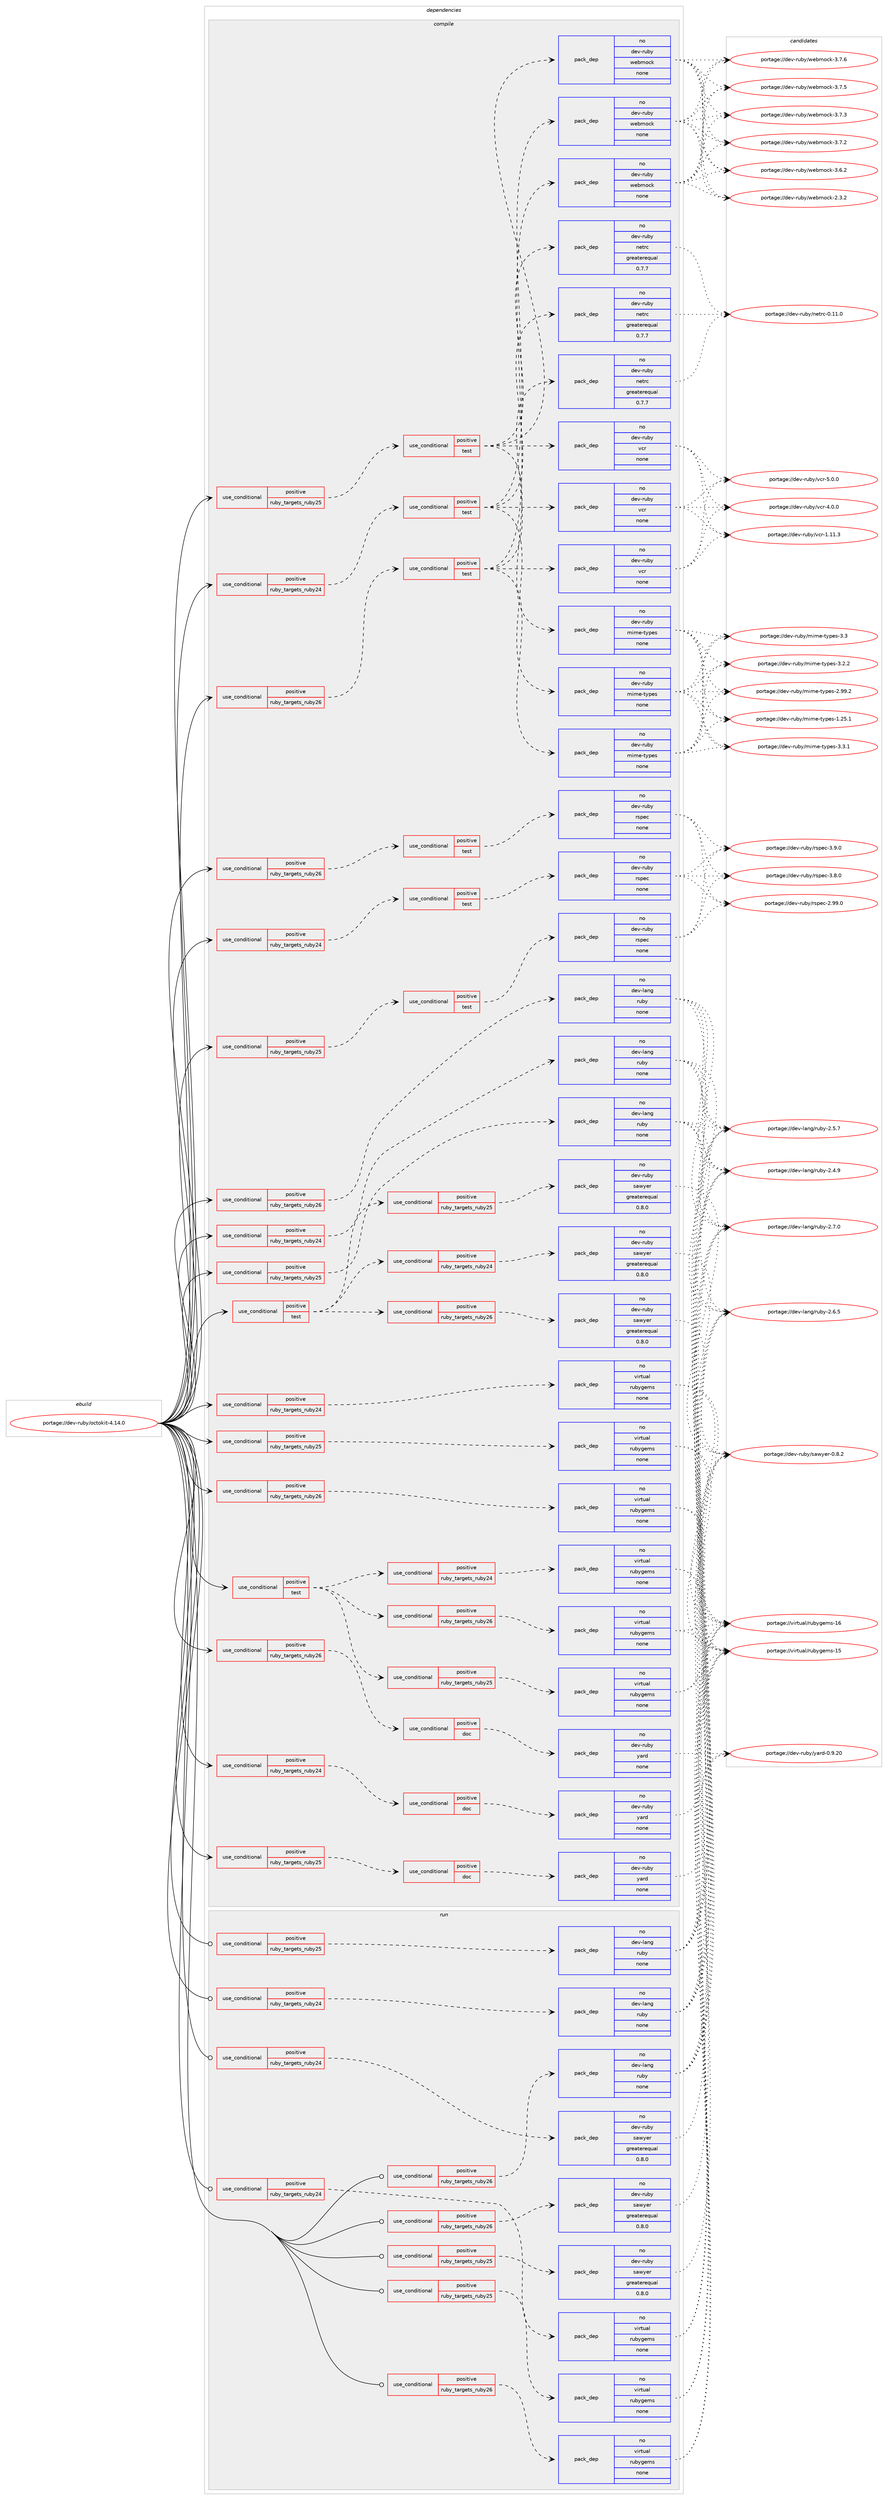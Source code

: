 digraph prolog {

# *************
# Graph options
# *************

newrank=true;
concentrate=true;
compound=true;
graph [rankdir=LR,fontname=Helvetica,fontsize=10,ranksep=1.5];#, ranksep=2.5, nodesep=0.2];
edge  [arrowhead=vee];
node  [fontname=Helvetica,fontsize=10];

# **********
# The ebuild
# **********

subgraph cluster_leftcol {
color=gray;
label=<<i>ebuild</i>>;
id [label="portage://dev-ruby/octokit-4.14.0", color=red, width=4, href="../dev-ruby/octokit-4.14.0.svg"];
}

# ****************
# The dependencies
# ****************

subgraph cluster_midcol {
color=gray;
label=<<i>dependencies</i>>;
subgraph cluster_compile {
fillcolor="#eeeeee";
style=filled;
label=<<i>compile</i>>;
subgraph cond79763 {
dependency341463 [label=<<TABLE BORDER="0" CELLBORDER="1" CELLSPACING="0" CELLPADDING="4"><TR><TD ROWSPAN="3" CELLPADDING="10">use_conditional</TD></TR><TR><TD>positive</TD></TR><TR><TD>ruby_targets_ruby24</TD></TR></TABLE>>, shape=none, color=red];
subgraph cond79764 {
dependency341464 [label=<<TABLE BORDER="0" CELLBORDER="1" CELLSPACING="0" CELLPADDING="4"><TR><TD ROWSPAN="3" CELLPADDING="10">use_conditional</TD></TR><TR><TD>positive</TD></TR><TR><TD>doc</TD></TR></TABLE>>, shape=none, color=red];
subgraph pack256950 {
dependency341465 [label=<<TABLE BORDER="0" CELLBORDER="1" CELLSPACING="0" CELLPADDING="4" WIDTH="220"><TR><TD ROWSPAN="6" CELLPADDING="30">pack_dep</TD></TR><TR><TD WIDTH="110">no</TD></TR><TR><TD>dev-ruby</TD></TR><TR><TD>yard</TD></TR><TR><TD>none</TD></TR><TR><TD></TD></TR></TABLE>>, shape=none, color=blue];
}
dependency341464:e -> dependency341465:w [weight=20,style="dashed",arrowhead="vee"];
}
dependency341463:e -> dependency341464:w [weight=20,style="dashed",arrowhead="vee"];
}
id:e -> dependency341463:w [weight=20,style="solid",arrowhead="vee"];
subgraph cond79765 {
dependency341466 [label=<<TABLE BORDER="0" CELLBORDER="1" CELLSPACING="0" CELLPADDING="4"><TR><TD ROWSPAN="3" CELLPADDING="10">use_conditional</TD></TR><TR><TD>positive</TD></TR><TR><TD>ruby_targets_ruby24</TD></TR></TABLE>>, shape=none, color=red];
subgraph cond79766 {
dependency341467 [label=<<TABLE BORDER="0" CELLBORDER="1" CELLSPACING="0" CELLPADDING="4"><TR><TD ROWSPAN="3" CELLPADDING="10">use_conditional</TD></TR><TR><TD>positive</TD></TR><TR><TD>test</TD></TR></TABLE>>, shape=none, color=red];
subgraph pack256951 {
dependency341468 [label=<<TABLE BORDER="0" CELLBORDER="1" CELLSPACING="0" CELLPADDING="4" WIDTH="220"><TR><TD ROWSPAN="6" CELLPADDING="30">pack_dep</TD></TR><TR><TD WIDTH="110">no</TD></TR><TR><TD>dev-ruby</TD></TR><TR><TD>mime-types</TD></TR><TR><TD>none</TD></TR><TR><TD></TD></TR></TABLE>>, shape=none, color=blue];
}
dependency341467:e -> dependency341468:w [weight=20,style="dashed",arrowhead="vee"];
subgraph pack256952 {
dependency341469 [label=<<TABLE BORDER="0" CELLBORDER="1" CELLSPACING="0" CELLPADDING="4" WIDTH="220"><TR><TD ROWSPAN="6" CELLPADDING="30">pack_dep</TD></TR><TR><TD WIDTH="110">no</TD></TR><TR><TD>dev-ruby</TD></TR><TR><TD>netrc</TD></TR><TR><TD>greaterequal</TD></TR><TR><TD>0.7.7</TD></TR></TABLE>>, shape=none, color=blue];
}
dependency341467:e -> dependency341469:w [weight=20,style="dashed",arrowhead="vee"];
subgraph pack256953 {
dependency341470 [label=<<TABLE BORDER="0" CELLBORDER="1" CELLSPACING="0" CELLPADDING="4" WIDTH="220"><TR><TD ROWSPAN="6" CELLPADDING="30">pack_dep</TD></TR><TR><TD WIDTH="110">no</TD></TR><TR><TD>dev-ruby</TD></TR><TR><TD>vcr</TD></TR><TR><TD>none</TD></TR><TR><TD></TD></TR></TABLE>>, shape=none, color=blue];
}
dependency341467:e -> dependency341470:w [weight=20,style="dashed",arrowhead="vee"];
subgraph pack256954 {
dependency341471 [label=<<TABLE BORDER="0" CELLBORDER="1" CELLSPACING="0" CELLPADDING="4" WIDTH="220"><TR><TD ROWSPAN="6" CELLPADDING="30">pack_dep</TD></TR><TR><TD WIDTH="110">no</TD></TR><TR><TD>dev-ruby</TD></TR><TR><TD>webmock</TD></TR><TR><TD>none</TD></TR><TR><TD></TD></TR></TABLE>>, shape=none, color=blue];
}
dependency341467:e -> dependency341471:w [weight=20,style="dashed",arrowhead="vee"];
}
dependency341466:e -> dependency341467:w [weight=20,style="dashed",arrowhead="vee"];
}
id:e -> dependency341466:w [weight=20,style="solid",arrowhead="vee"];
subgraph cond79767 {
dependency341472 [label=<<TABLE BORDER="0" CELLBORDER="1" CELLSPACING="0" CELLPADDING="4"><TR><TD ROWSPAN="3" CELLPADDING="10">use_conditional</TD></TR><TR><TD>positive</TD></TR><TR><TD>ruby_targets_ruby24</TD></TR></TABLE>>, shape=none, color=red];
subgraph cond79768 {
dependency341473 [label=<<TABLE BORDER="0" CELLBORDER="1" CELLSPACING="0" CELLPADDING="4"><TR><TD ROWSPAN="3" CELLPADDING="10">use_conditional</TD></TR><TR><TD>positive</TD></TR><TR><TD>test</TD></TR></TABLE>>, shape=none, color=red];
subgraph pack256955 {
dependency341474 [label=<<TABLE BORDER="0" CELLBORDER="1" CELLSPACING="0" CELLPADDING="4" WIDTH="220"><TR><TD ROWSPAN="6" CELLPADDING="30">pack_dep</TD></TR><TR><TD WIDTH="110">no</TD></TR><TR><TD>dev-ruby</TD></TR><TR><TD>rspec</TD></TR><TR><TD>none</TD></TR><TR><TD></TD></TR></TABLE>>, shape=none, color=blue];
}
dependency341473:e -> dependency341474:w [weight=20,style="dashed",arrowhead="vee"];
}
dependency341472:e -> dependency341473:w [weight=20,style="dashed",arrowhead="vee"];
}
id:e -> dependency341472:w [weight=20,style="solid",arrowhead="vee"];
subgraph cond79769 {
dependency341475 [label=<<TABLE BORDER="0" CELLBORDER="1" CELLSPACING="0" CELLPADDING="4"><TR><TD ROWSPAN="3" CELLPADDING="10">use_conditional</TD></TR><TR><TD>positive</TD></TR><TR><TD>ruby_targets_ruby24</TD></TR></TABLE>>, shape=none, color=red];
subgraph pack256956 {
dependency341476 [label=<<TABLE BORDER="0" CELLBORDER="1" CELLSPACING="0" CELLPADDING="4" WIDTH="220"><TR><TD ROWSPAN="6" CELLPADDING="30">pack_dep</TD></TR><TR><TD WIDTH="110">no</TD></TR><TR><TD>dev-lang</TD></TR><TR><TD>ruby</TD></TR><TR><TD>none</TD></TR><TR><TD></TD></TR></TABLE>>, shape=none, color=blue];
}
dependency341475:e -> dependency341476:w [weight=20,style="dashed",arrowhead="vee"];
}
id:e -> dependency341475:w [weight=20,style="solid",arrowhead="vee"];
subgraph cond79770 {
dependency341477 [label=<<TABLE BORDER="0" CELLBORDER="1" CELLSPACING="0" CELLPADDING="4"><TR><TD ROWSPAN="3" CELLPADDING="10">use_conditional</TD></TR><TR><TD>positive</TD></TR><TR><TD>ruby_targets_ruby24</TD></TR></TABLE>>, shape=none, color=red];
subgraph pack256957 {
dependency341478 [label=<<TABLE BORDER="0" CELLBORDER="1" CELLSPACING="0" CELLPADDING="4" WIDTH="220"><TR><TD ROWSPAN="6" CELLPADDING="30">pack_dep</TD></TR><TR><TD WIDTH="110">no</TD></TR><TR><TD>virtual</TD></TR><TR><TD>rubygems</TD></TR><TR><TD>none</TD></TR><TR><TD></TD></TR></TABLE>>, shape=none, color=blue];
}
dependency341477:e -> dependency341478:w [weight=20,style="dashed",arrowhead="vee"];
}
id:e -> dependency341477:w [weight=20,style="solid",arrowhead="vee"];
subgraph cond79771 {
dependency341479 [label=<<TABLE BORDER="0" CELLBORDER="1" CELLSPACING="0" CELLPADDING="4"><TR><TD ROWSPAN="3" CELLPADDING="10">use_conditional</TD></TR><TR><TD>positive</TD></TR><TR><TD>ruby_targets_ruby25</TD></TR></TABLE>>, shape=none, color=red];
subgraph cond79772 {
dependency341480 [label=<<TABLE BORDER="0" CELLBORDER="1" CELLSPACING="0" CELLPADDING="4"><TR><TD ROWSPAN="3" CELLPADDING="10">use_conditional</TD></TR><TR><TD>positive</TD></TR><TR><TD>doc</TD></TR></TABLE>>, shape=none, color=red];
subgraph pack256958 {
dependency341481 [label=<<TABLE BORDER="0" CELLBORDER="1" CELLSPACING="0" CELLPADDING="4" WIDTH="220"><TR><TD ROWSPAN="6" CELLPADDING="30">pack_dep</TD></TR><TR><TD WIDTH="110">no</TD></TR><TR><TD>dev-ruby</TD></TR><TR><TD>yard</TD></TR><TR><TD>none</TD></TR><TR><TD></TD></TR></TABLE>>, shape=none, color=blue];
}
dependency341480:e -> dependency341481:w [weight=20,style="dashed",arrowhead="vee"];
}
dependency341479:e -> dependency341480:w [weight=20,style="dashed",arrowhead="vee"];
}
id:e -> dependency341479:w [weight=20,style="solid",arrowhead="vee"];
subgraph cond79773 {
dependency341482 [label=<<TABLE BORDER="0" CELLBORDER="1" CELLSPACING="0" CELLPADDING="4"><TR><TD ROWSPAN="3" CELLPADDING="10">use_conditional</TD></TR><TR><TD>positive</TD></TR><TR><TD>ruby_targets_ruby25</TD></TR></TABLE>>, shape=none, color=red];
subgraph cond79774 {
dependency341483 [label=<<TABLE BORDER="0" CELLBORDER="1" CELLSPACING="0" CELLPADDING="4"><TR><TD ROWSPAN="3" CELLPADDING="10">use_conditional</TD></TR><TR><TD>positive</TD></TR><TR><TD>test</TD></TR></TABLE>>, shape=none, color=red];
subgraph pack256959 {
dependency341484 [label=<<TABLE BORDER="0" CELLBORDER="1" CELLSPACING="0" CELLPADDING="4" WIDTH="220"><TR><TD ROWSPAN="6" CELLPADDING="30">pack_dep</TD></TR><TR><TD WIDTH="110">no</TD></TR><TR><TD>dev-ruby</TD></TR><TR><TD>mime-types</TD></TR><TR><TD>none</TD></TR><TR><TD></TD></TR></TABLE>>, shape=none, color=blue];
}
dependency341483:e -> dependency341484:w [weight=20,style="dashed",arrowhead="vee"];
subgraph pack256960 {
dependency341485 [label=<<TABLE BORDER="0" CELLBORDER="1" CELLSPACING="0" CELLPADDING="4" WIDTH="220"><TR><TD ROWSPAN="6" CELLPADDING="30">pack_dep</TD></TR><TR><TD WIDTH="110">no</TD></TR><TR><TD>dev-ruby</TD></TR><TR><TD>netrc</TD></TR><TR><TD>greaterequal</TD></TR><TR><TD>0.7.7</TD></TR></TABLE>>, shape=none, color=blue];
}
dependency341483:e -> dependency341485:w [weight=20,style="dashed",arrowhead="vee"];
subgraph pack256961 {
dependency341486 [label=<<TABLE BORDER="0" CELLBORDER="1" CELLSPACING="0" CELLPADDING="4" WIDTH="220"><TR><TD ROWSPAN="6" CELLPADDING="30">pack_dep</TD></TR><TR><TD WIDTH="110">no</TD></TR><TR><TD>dev-ruby</TD></TR><TR><TD>vcr</TD></TR><TR><TD>none</TD></TR><TR><TD></TD></TR></TABLE>>, shape=none, color=blue];
}
dependency341483:e -> dependency341486:w [weight=20,style="dashed",arrowhead="vee"];
subgraph pack256962 {
dependency341487 [label=<<TABLE BORDER="0" CELLBORDER="1" CELLSPACING="0" CELLPADDING="4" WIDTH="220"><TR><TD ROWSPAN="6" CELLPADDING="30">pack_dep</TD></TR><TR><TD WIDTH="110">no</TD></TR><TR><TD>dev-ruby</TD></TR><TR><TD>webmock</TD></TR><TR><TD>none</TD></TR><TR><TD></TD></TR></TABLE>>, shape=none, color=blue];
}
dependency341483:e -> dependency341487:w [weight=20,style="dashed",arrowhead="vee"];
}
dependency341482:e -> dependency341483:w [weight=20,style="dashed",arrowhead="vee"];
}
id:e -> dependency341482:w [weight=20,style="solid",arrowhead="vee"];
subgraph cond79775 {
dependency341488 [label=<<TABLE BORDER="0" CELLBORDER="1" CELLSPACING="0" CELLPADDING="4"><TR><TD ROWSPAN="3" CELLPADDING="10">use_conditional</TD></TR><TR><TD>positive</TD></TR><TR><TD>ruby_targets_ruby25</TD></TR></TABLE>>, shape=none, color=red];
subgraph cond79776 {
dependency341489 [label=<<TABLE BORDER="0" CELLBORDER="1" CELLSPACING="0" CELLPADDING="4"><TR><TD ROWSPAN="3" CELLPADDING="10">use_conditional</TD></TR><TR><TD>positive</TD></TR><TR><TD>test</TD></TR></TABLE>>, shape=none, color=red];
subgraph pack256963 {
dependency341490 [label=<<TABLE BORDER="0" CELLBORDER="1" CELLSPACING="0" CELLPADDING="4" WIDTH="220"><TR><TD ROWSPAN="6" CELLPADDING="30">pack_dep</TD></TR><TR><TD WIDTH="110">no</TD></TR><TR><TD>dev-ruby</TD></TR><TR><TD>rspec</TD></TR><TR><TD>none</TD></TR><TR><TD></TD></TR></TABLE>>, shape=none, color=blue];
}
dependency341489:e -> dependency341490:w [weight=20,style="dashed",arrowhead="vee"];
}
dependency341488:e -> dependency341489:w [weight=20,style="dashed",arrowhead="vee"];
}
id:e -> dependency341488:w [weight=20,style="solid",arrowhead="vee"];
subgraph cond79777 {
dependency341491 [label=<<TABLE BORDER="0" CELLBORDER="1" CELLSPACING="0" CELLPADDING="4"><TR><TD ROWSPAN="3" CELLPADDING="10">use_conditional</TD></TR><TR><TD>positive</TD></TR><TR><TD>ruby_targets_ruby25</TD></TR></TABLE>>, shape=none, color=red];
subgraph pack256964 {
dependency341492 [label=<<TABLE BORDER="0" CELLBORDER="1" CELLSPACING="0" CELLPADDING="4" WIDTH="220"><TR><TD ROWSPAN="6" CELLPADDING="30">pack_dep</TD></TR><TR><TD WIDTH="110">no</TD></TR><TR><TD>dev-lang</TD></TR><TR><TD>ruby</TD></TR><TR><TD>none</TD></TR><TR><TD></TD></TR></TABLE>>, shape=none, color=blue];
}
dependency341491:e -> dependency341492:w [weight=20,style="dashed",arrowhead="vee"];
}
id:e -> dependency341491:w [weight=20,style="solid",arrowhead="vee"];
subgraph cond79778 {
dependency341493 [label=<<TABLE BORDER="0" CELLBORDER="1" CELLSPACING="0" CELLPADDING="4"><TR><TD ROWSPAN="3" CELLPADDING="10">use_conditional</TD></TR><TR><TD>positive</TD></TR><TR><TD>ruby_targets_ruby25</TD></TR></TABLE>>, shape=none, color=red];
subgraph pack256965 {
dependency341494 [label=<<TABLE BORDER="0" CELLBORDER="1" CELLSPACING="0" CELLPADDING="4" WIDTH="220"><TR><TD ROWSPAN="6" CELLPADDING="30">pack_dep</TD></TR><TR><TD WIDTH="110">no</TD></TR><TR><TD>virtual</TD></TR><TR><TD>rubygems</TD></TR><TR><TD>none</TD></TR><TR><TD></TD></TR></TABLE>>, shape=none, color=blue];
}
dependency341493:e -> dependency341494:w [weight=20,style="dashed",arrowhead="vee"];
}
id:e -> dependency341493:w [weight=20,style="solid",arrowhead="vee"];
subgraph cond79779 {
dependency341495 [label=<<TABLE BORDER="0" CELLBORDER="1" CELLSPACING="0" CELLPADDING="4"><TR><TD ROWSPAN="3" CELLPADDING="10">use_conditional</TD></TR><TR><TD>positive</TD></TR><TR><TD>ruby_targets_ruby26</TD></TR></TABLE>>, shape=none, color=red];
subgraph cond79780 {
dependency341496 [label=<<TABLE BORDER="0" CELLBORDER="1" CELLSPACING="0" CELLPADDING="4"><TR><TD ROWSPAN="3" CELLPADDING="10">use_conditional</TD></TR><TR><TD>positive</TD></TR><TR><TD>doc</TD></TR></TABLE>>, shape=none, color=red];
subgraph pack256966 {
dependency341497 [label=<<TABLE BORDER="0" CELLBORDER="1" CELLSPACING="0" CELLPADDING="4" WIDTH="220"><TR><TD ROWSPAN="6" CELLPADDING="30">pack_dep</TD></TR><TR><TD WIDTH="110">no</TD></TR><TR><TD>dev-ruby</TD></TR><TR><TD>yard</TD></TR><TR><TD>none</TD></TR><TR><TD></TD></TR></TABLE>>, shape=none, color=blue];
}
dependency341496:e -> dependency341497:w [weight=20,style="dashed",arrowhead="vee"];
}
dependency341495:e -> dependency341496:w [weight=20,style="dashed",arrowhead="vee"];
}
id:e -> dependency341495:w [weight=20,style="solid",arrowhead="vee"];
subgraph cond79781 {
dependency341498 [label=<<TABLE BORDER="0" CELLBORDER="1" CELLSPACING="0" CELLPADDING="4"><TR><TD ROWSPAN="3" CELLPADDING="10">use_conditional</TD></TR><TR><TD>positive</TD></TR><TR><TD>ruby_targets_ruby26</TD></TR></TABLE>>, shape=none, color=red];
subgraph cond79782 {
dependency341499 [label=<<TABLE BORDER="0" CELLBORDER="1" CELLSPACING="0" CELLPADDING="4"><TR><TD ROWSPAN="3" CELLPADDING="10">use_conditional</TD></TR><TR><TD>positive</TD></TR><TR><TD>test</TD></TR></TABLE>>, shape=none, color=red];
subgraph pack256967 {
dependency341500 [label=<<TABLE BORDER="0" CELLBORDER="1" CELLSPACING="0" CELLPADDING="4" WIDTH="220"><TR><TD ROWSPAN="6" CELLPADDING="30">pack_dep</TD></TR><TR><TD WIDTH="110">no</TD></TR><TR><TD>dev-ruby</TD></TR><TR><TD>mime-types</TD></TR><TR><TD>none</TD></TR><TR><TD></TD></TR></TABLE>>, shape=none, color=blue];
}
dependency341499:e -> dependency341500:w [weight=20,style="dashed",arrowhead="vee"];
subgraph pack256968 {
dependency341501 [label=<<TABLE BORDER="0" CELLBORDER="1" CELLSPACING="0" CELLPADDING="4" WIDTH="220"><TR><TD ROWSPAN="6" CELLPADDING="30">pack_dep</TD></TR><TR><TD WIDTH="110">no</TD></TR><TR><TD>dev-ruby</TD></TR><TR><TD>netrc</TD></TR><TR><TD>greaterequal</TD></TR><TR><TD>0.7.7</TD></TR></TABLE>>, shape=none, color=blue];
}
dependency341499:e -> dependency341501:w [weight=20,style="dashed",arrowhead="vee"];
subgraph pack256969 {
dependency341502 [label=<<TABLE BORDER="0" CELLBORDER="1" CELLSPACING="0" CELLPADDING="4" WIDTH="220"><TR><TD ROWSPAN="6" CELLPADDING="30">pack_dep</TD></TR><TR><TD WIDTH="110">no</TD></TR><TR><TD>dev-ruby</TD></TR><TR><TD>vcr</TD></TR><TR><TD>none</TD></TR><TR><TD></TD></TR></TABLE>>, shape=none, color=blue];
}
dependency341499:e -> dependency341502:w [weight=20,style="dashed",arrowhead="vee"];
subgraph pack256970 {
dependency341503 [label=<<TABLE BORDER="0" CELLBORDER="1" CELLSPACING="0" CELLPADDING="4" WIDTH="220"><TR><TD ROWSPAN="6" CELLPADDING="30">pack_dep</TD></TR><TR><TD WIDTH="110">no</TD></TR><TR><TD>dev-ruby</TD></TR><TR><TD>webmock</TD></TR><TR><TD>none</TD></TR><TR><TD></TD></TR></TABLE>>, shape=none, color=blue];
}
dependency341499:e -> dependency341503:w [weight=20,style="dashed",arrowhead="vee"];
}
dependency341498:e -> dependency341499:w [weight=20,style="dashed",arrowhead="vee"];
}
id:e -> dependency341498:w [weight=20,style="solid",arrowhead="vee"];
subgraph cond79783 {
dependency341504 [label=<<TABLE BORDER="0" CELLBORDER="1" CELLSPACING="0" CELLPADDING="4"><TR><TD ROWSPAN="3" CELLPADDING="10">use_conditional</TD></TR><TR><TD>positive</TD></TR><TR><TD>ruby_targets_ruby26</TD></TR></TABLE>>, shape=none, color=red];
subgraph cond79784 {
dependency341505 [label=<<TABLE BORDER="0" CELLBORDER="1" CELLSPACING="0" CELLPADDING="4"><TR><TD ROWSPAN="3" CELLPADDING="10">use_conditional</TD></TR><TR><TD>positive</TD></TR><TR><TD>test</TD></TR></TABLE>>, shape=none, color=red];
subgraph pack256971 {
dependency341506 [label=<<TABLE BORDER="0" CELLBORDER="1" CELLSPACING="0" CELLPADDING="4" WIDTH="220"><TR><TD ROWSPAN="6" CELLPADDING="30">pack_dep</TD></TR><TR><TD WIDTH="110">no</TD></TR><TR><TD>dev-ruby</TD></TR><TR><TD>rspec</TD></TR><TR><TD>none</TD></TR><TR><TD></TD></TR></TABLE>>, shape=none, color=blue];
}
dependency341505:e -> dependency341506:w [weight=20,style="dashed",arrowhead="vee"];
}
dependency341504:e -> dependency341505:w [weight=20,style="dashed",arrowhead="vee"];
}
id:e -> dependency341504:w [weight=20,style="solid",arrowhead="vee"];
subgraph cond79785 {
dependency341507 [label=<<TABLE BORDER="0" CELLBORDER="1" CELLSPACING="0" CELLPADDING="4"><TR><TD ROWSPAN="3" CELLPADDING="10">use_conditional</TD></TR><TR><TD>positive</TD></TR><TR><TD>ruby_targets_ruby26</TD></TR></TABLE>>, shape=none, color=red];
subgraph pack256972 {
dependency341508 [label=<<TABLE BORDER="0" CELLBORDER="1" CELLSPACING="0" CELLPADDING="4" WIDTH="220"><TR><TD ROWSPAN="6" CELLPADDING="30">pack_dep</TD></TR><TR><TD WIDTH="110">no</TD></TR><TR><TD>dev-lang</TD></TR><TR><TD>ruby</TD></TR><TR><TD>none</TD></TR><TR><TD></TD></TR></TABLE>>, shape=none, color=blue];
}
dependency341507:e -> dependency341508:w [weight=20,style="dashed",arrowhead="vee"];
}
id:e -> dependency341507:w [weight=20,style="solid",arrowhead="vee"];
subgraph cond79786 {
dependency341509 [label=<<TABLE BORDER="0" CELLBORDER="1" CELLSPACING="0" CELLPADDING="4"><TR><TD ROWSPAN="3" CELLPADDING="10">use_conditional</TD></TR><TR><TD>positive</TD></TR><TR><TD>ruby_targets_ruby26</TD></TR></TABLE>>, shape=none, color=red];
subgraph pack256973 {
dependency341510 [label=<<TABLE BORDER="0" CELLBORDER="1" CELLSPACING="0" CELLPADDING="4" WIDTH="220"><TR><TD ROWSPAN="6" CELLPADDING="30">pack_dep</TD></TR><TR><TD WIDTH="110">no</TD></TR><TR><TD>virtual</TD></TR><TR><TD>rubygems</TD></TR><TR><TD>none</TD></TR><TR><TD></TD></TR></TABLE>>, shape=none, color=blue];
}
dependency341509:e -> dependency341510:w [weight=20,style="dashed",arrowhead="vee"];
}
id:e -> dependency341509:w [weight=20,style="solid",arrowhead="vee"];
subgraph cond79787 {
dependency341511 [label=<<TABLE BORDER="0" CELLBORDER="1" CELLSPACING="0" CELLPADDING="4"><TR><TD ROWSPAN="3" CELLPADDING="10">use_conditional</TD></TR><TR><TD>positive</TD></TR><TR><TD>test</TD></TR></TABLE>>, shape=none, color=red];
subgraph cond79788 {
dependency341512 [label=<<TABLE BORDER="0" CELLBORDER="1" CELLSPACING="0" CELLPADDING="4"><TR><TD ROWSPAN="3" CELLPADDING="10">use_conditional</TD></TR><TR><TD>positive</TD></TR><TR><TD>ruby_targets_ruby24</TD></TR></TABLE>>, shape=none, color=red];
subgraph pack256974 {
dependency341513 [label=<<TABLE BORDER="0" CELLBORDER="1" CELLSPACING="0" CELLPADDING="4" WIDTH="220"><TR><TD ROWSPAN="6" CELLPADDING="30">pack_dep</TD></TR><TR><TD WIDTH="110">no</TD></TR><TR><TD>dev-ruby</TD></TR><TR><TD>sawyer</TD></TR><TR><TD>greaterequal</TD></TR><TR><TD>0.8.0</TD></TR></TABLE>>, shape=none, color=blue];
}
dependency341512:e -> dependency341513:w [weight=20,style="dashed",arrowhead="vee"];
}
dependency341511:e -> dependency341512:w [weight=20,style="dashed",arrowhead="vee"];
subgraph cond79789 {
dependency341514 [label=<<TABLE BORDER="0" CELLBORDER="1" CELLSPACING="0" CELLPADDING="4"><TR><TD ROWSPAN="3" CELLPADDING="10">use_conditional</TD></TR><TR><TD>positive</TD></TR><TR><TD>ruby_targets_ruby25</TD></TR></TABLE>>, shape=none, color=red];
subgraph pack256975 {
dependency341515 [label=<<TABLE BORDER="0" CELLBORDER="1" CELLSPACING="0" CELLPADDING="4" WIDTH="220"><TR><TD ROWSPAN="6" CELLPADDING="30">pack_dep</TD></TR><TR><TD WIDTH="110">no</TD></TR><TR><TD>dev-ruby</TD></TR><TR><TD>sawyer</TD></TR><TR><TD>greaterequal</TD></TR><TR><TD>0.8.0</TD></TR></TABLE>>, shape=none, color=blue];
}
dependency341514:e -> dependency341515:w [weight=20,style="dashed",arrowhead="vee"];
}
dependency341511:e -> dependency341514:w [weight=20,style="dashed",arrowhead="vee"];
subgraph cond79790 {
dependency341516 [label=<<TABLE BORDER="0" CELLBORDER="1" CELLSPACING="0" CELLPADDING="4"><TR><TD ROWSPAN="3" CELLPADDING="10">use_conditional</TD></TR><TR><TD>positive</TD></TR><TR><TD>ruby_targets_ruby26</TD></TR></TABLE>>, shape=none, color=red];
subgraph pack256976 {
dependency341517 [label=<<TABLE BORDER="0" CELLBORDER="1" CELLSPACING="0" CELLPADDING="4" WIDTH="220"><TR><TD ROWSPAN="6" CELLPADDING="30">pack_dep</TD></TR><TR><TD WIDTH="110">no</TD></TR><TR><TD>dev-ruby</TD></TR><TR><TD>sawyer</TD></TR><TR><TD>greaterequal</TD></TR><TR><TD>0.8.0</TD></TR></TABLE>>, shape=none, color=blue];
}
dependency341516:e -> dependency341517:w [weight=20,style="dashed",arrowhead="vee"];
}
dependency341511:e -> dependency341516:w [weight=20,style="dashed",arrowhead="vee"];
}
id:e -> dependency341511:w [weight=20,style="solid",arrowhead="vee"];
subgraph cond79791 {
dependency341518 [label=<<TABLE BORDER="0" CELLBORDER="1" CELLSPACING="0" CELLPADDING="4"><TR><TD ROWSPAN="3" CELLPADDING="10">use_conditional</TD></TR><TR><TD>positive</TD></TR><TR><TD>test</TD></TR></TABLE>>, shape=none, color=red];
subgraph cond79792 {
dependency341519 [label=<<TABLE BORDER="0" CELLBORDER="1" CELLSPACING="0" CELLPADDING="4"><TR><TD ROWSPAN="3" CELLPADDING="10">use_conditional</TD></TR><TR><TD>positive</TD></TR><TR><TD>ruby_targets_ruby24</TD></TR></TABLE>>, shape=none, color=red];
subgraph pack256977 {
dependency341520 [label=<<TABLE BORDER="0" CELLBORDER="1" CELLSPACING="0" CELLPADDING="4" WIDTH="220"><TR><TD ROWSPAN="6" CELLPADDING="30">pack_dep</TD></TR><TR><TD WIDTH="110">no</TD></TR><TR><TD>virtual</TD></TR><TR><TD>rubygems</TD></TR><TR><TD>none</TD></TR><TR><TD></TD></TR></TABLE>>, shape=none, color=blue];
}
dependency341519:e -> dependency341520:w [weight=20,style="dashed",arrowhead="vee"];
}
dependency341518:e -> dependency341519:w [weight=20,style="dashed",arrowhead="vee"];
subgraph cond79793 {
dependency341521 [label=<<TABLE BORDER="0" CELLBORDER="1" CELLSPACING="0" CELLPADDING="4"><TR><TD ROWSPAN="3" CELLPADDING="10">use_conditional</TD></TR><TR><TD>positive</TD></TR><TR><TD>ruby_targets_ruby25</TD></TR></TABLE>>, shape=none, color=red];
subgraph pack256978 {
dependency341522 [label=<<TABLE BORDER="0" CELLBORDER="1" CELLSPACING="0" CELLPADDING="4" WIDTH="220"><TR><TD ROWSPAN="6" CELLPADDING="30">pack_dep</TD></TR><TR><TD WIDTH="110">no</TD></TR><TR><TD>virtual</TD></TR><TR><TD>rubygems</TD></TR><TR><TD>none</TD></TR><TR><TD></TD></TR></TABLE>>, shape=none, color=blue];
}
dependency341521:e -> dependency341522:w [weight=20,style="dashed",arrowhead="vee"];
}
dependency341518:e -> dependency341521:w [weight=20,style="dashed",arrowhead="vee"];
subgraph cond79794 {
dependency341523 [label=<<TABLE BORDER="0" CELLBORDER="1" CELLSPACING="0" CELLPADDING="4"><TR><TD ROWSPAN="3" CELLPADDING="10">use_conditional</TD></TR><TR><TD>positive</TD></TR><TR><TD>ruby_targets_ruby26</TD></TR></TABLE>>, shape=none, color=red];
subgraph pack256979 {
dependency341524 [label=<<TABLE BORDER="0" CELLBORDER="1" CELLSPACING="0" CELLPADDING="4" WIDTH="220"><TR><TD ROWSPAN="6" CELLPADDING="30">pack_dep</TD></TR><TR><TD WIDTH="110">no</TD></TR><TR><TD>virtual</TD></TR><TR><TD>rubygems</TD></TR><TR><TD>none</TD></TR><TR><TD></TD></TR></TABLE>>, shape=none, color=blue];
}
dependency341523:e -> dependency341524:w [weight=20,style="dashed",arrowhead="vee"];
}
dependency341518:e -> dependency341523:w [weight=20,style="dashed",arrowhead="vee"];
}
id:e -> dependency341518:w [weight=20,style="solid",arrowhead="vee"];
}
subgraph cluster_compileandrun {
fillcolor="#eeeeee";
style=filled;
label=<<i>compile and run</i>>;
}
subgraph cluster_run {
fillcolor="#eeeeee";
style=filled;
label=<<i>run</i>>;
subgraph cond79795 {
dependency341525 [label=<<TABLE BORDER="0" CELLBORDER="1" CELLSPACING="0" CELLPADDING="4"><TR><TD ROWSPAN="3" CELLPADDING="10">use_conditional</TD></TR><TR><TD>positive</TD></TR><TR><TD>ruby_targets_ruby24</TD></TR></TABLE>>, shape=none, color=red];
subgraph pack256980 {
dependency341526 [label=<<TABLE BORDER="0" CELLBORDER="1" CELLSPACING="0" CELLPADDING="4" WIDTH="220"><TR><TD ROWSPAN="6" CELLPADDING="30">pack_dep</TD></TR><TR><TD WIDTH="110">no</TD></TR><TR><TD>dev-lang</TD></TR><TR><TD>ruby</TD></TR><TR><TD>none</TD></TR><TR><TD></TD></TR></TABLE>>, shape=none, color=blue];
}
dependency341525:e -> dependency341526:w [weight=20,style="dashed",arrowhead="vee"];
}
id:e -> dependency341525:w [weight=20,style="solid",arrowhead="odot"];
subgraph cond79796 {
dependency341527 [label=<<TABLE BORDER="0" CELLBORDER="1" CELLSPACING="0" CELLPADDING="4"><TR><TD ROWSPAN="3" CELLPADDING="10">use_conditional</TD></TR><TR><TD>positive</TD></TR><TR><TD>ruby_targets_ruby24</TD></TR></TABLE>>, shape=none, color=red];
subgraph pack256981 {
dependency341528 [label=<<TABLE BORDER="0" CELLBORDER="1" CELLSPACING="0" CELLPADDING="4" WIDTH="220"><TR><TD ROWSPAN="6" CELLPADDING="30">pack_dep</TD></TR><TR><TD WIDTH="110">no</TD></TR><TR><TD>dev-ruby</TD></TR><TR><TD>sawyer</TD></TR><TR><TD>greaterequal</TD></TR><TR><TD>0.8.0</TD></TR></TABLE>>, shape=none, color=blue];
}
dependency341527:e -> dependency341528:w [weight=20,style="dashed",arrowhead="vee"];
}
id:e -> dependency341527:w [weight=20,style="solid",arrowhead="odot"];
subgraph cond79797 {
dependency341529 [label=<<TABLE BORDER="0" CELLBORDER="1" CELLSPACING="0" CELLPADDING="4"><TR><TD ROWSPAN="3" CELLPADDING="10">use_conditional</TD></TR><TR><TD>positive</TD></TR><TR><TD>ruby_targets_ruby24</TD></TR></TABLE>>, shape=none, color=red];
subgraph pack256982 {
dependency341530 [label=<<TABLE BORDER="0" CELLBORDER="1" CELLSPACING="0" CELLPADDING="4" WIDTH="220"><TR><TD ROWSPAN="6" CELLPADDING="30">pack_dep</TD></TR><TR><TD WIDTH="110">no</TD></TR><TR><TD>virtual</TD></TR><TR><TD>rubygems</TD></TR><TR><TD>none</TD></TR><TR><TD></TD></TR></TABLE>>, shape=none, color=blue];
}
dependency341529:e -> dependency341530:w [weight=20,style="dashed",arrowhead="vee"];
}
id:e -> dependency341529:w [weight=20,style="solid",arrowhead="odot"];
subgraph cond79798 {
dependency341531 [label=<<TABLE BORDER="0" CELLBORDER="1" CELLSPACING="0" CELLPADDING="4"><TR><TD ROWSPAN="3" CELLPADDING="10">use_conditional</TD></TR><TR><TD>positive</TD></TR><TR><TD>ruby_targets_ruby25</TD></TR></TABLE>>, shape=none, color=red];
subgraph pack256983 {
dependency341532 [label=<<TABLE BORDER="0" CELLBORDER="1" CELLSPACING="0" CELLPADDING="4" WIDTH="220"><TR><TD ROWSPAN="6" CELLPADDING="30">pack_dep</TD></TR><TR><TD WIDTH="110">no</TD></TR><TR><TD>dev-lang</TD></TR><TR><TD>ruby</TD></TR><TR><TD>none</TD></TR><TR><TD></TD></TR></TABLE>>, shape=none, color=blue];
}
dependency341531:e -> dependency341532:w [weight=20,style="dashed",arrowhead="vee"];
}
id:e -> dependency341531:w [weight=20,style="solid",arrowhead="odot"];
subgraph cond79799 {
dependency341533 [label=<<TABLE BORDER="0" CELLBORDER="1" CELLSPACING="0" CELLPADDING="4"><TR><TD ROWSPAN="3" CELLPADDING="10">use_conditional</TD></TR><TR><TD>positive</TD></TR><TR><TD>ruby_targets_ruby25</TD></TR></TABLE>>, shape=none, color=red];
subgraph pack256984 {
dependency341534 [label=<<TABLE BORDER="0" CELLBORDER="1" CELLSPACING="0" CELLPADDING="4" WIDTH="220"><TR><TD ROWSPAN="6" CELLPADDING="30">pack_dep</TD></TR><TR><TD WIDTH="110">no</TD></TR><TR><TD>dev-ruby</TD></TR><TR><TD>sawyer</TD></TR><TR><TD>greaterequal</TD></TR><TR><TD>0.8.0</TD></TR></TABLE>>, shape=none, color=blue];
}
dependency341533:e -> dependency341534:w [weight=20,style="dashed",arrowhead="vee"];
}
id:e -> dependency341533:w [weight=20,style="solid",arrowhead="odot"];
subgraph cond79800 {
dependency341535 [label=<<TABLE BORDER="0" CELLBORDER="1" CELLSPACING="0" CELLPADDING="4"><TR><TD ROWSPAN="3" CELLPADDING="10">use_conditional</TD></TR><TR><TD>positive</TD></TR><TR><TD>ruby_targets_ruby25</TD></TR></TABLE>>, shape=none, color=red];
subgraph pack256985 {
dependency341536 [label=<<TABLE BORDER="0" CELLBORDER="1" CELLSPACING="0" CELLPADDING="4" WIDTH="220"><TR><TD ROWSPAN="6" CELLPADDING="30">pack_dep</TD></TR><TR><TD WIDTH="110">no</TD></TR><TR><TD>virtual</TD></TR><TR><TD>rubygems</TD></TR><TR><TD>none</TD></TR><TR><TD></TD></TR></TABLE>>, shape=none, color=blue];
}
dependency341535:e -> dependency341536:w [weight=20,style="dashed",arrowhead="vee"];
}
id:e -> dependency341535:w [weight=20,style="solid",arrowhead="odot"];
subgraph cond79801 {
dependency341537 [label=<<TABLE BORDER="0" CELLBORDER="1" CELLSPACING="0" CELLPADDING="4"><TR><TD ROWSPAN="3" CELLPADDING="10">use_conditional</TD></TR><TR><TD>positive</TD></TR><TR><TD>ruby_targets_ruby26</TD></TR></TABLE>>, shape=none, color=red];
subgraph pack256986 {
dependency341538 [label=<<TABLE BORDER="0" CELLBORDER="1" CELLSPACING="0" CELLPADDING="4" WIDTH="220"><TR><TD ROWSPAN="6" CELLPADDING="30">pack_dep</TD></TR><TR><TD WIDTH="110">no</TD></TR><TR><TD>dev-lang</TD></TR><TR><TD>ruby</TD></TR><TR><TD>none</TD></TR><TR><TD></TD></TR></TABLE>>, shape=none, color=blue];
}
dependency341537:e -> dependency341538:w [weight=20,style="dashed",arrowhead="vee"];
}
id:e -> dependency341537:w [weight=20,style="solid",arrowhead="odot"];
subgraph cond79802 {
dependency341539 [label=<<TABLE BORDER="0" CELLBORDER="1" CELLSPACING="0" CELLPADDING="4"><TR><TD ROWSPAN="3" CELLPADDING="10">use_conditional</TD></TR><TR><TD>positive</TD></TR><TR><TD>ruby_targets_ruby26</TD></TR></TABLE>>, shape=none, color=red];
subgraph pack256987 {
dependency341540 [label=<<TABLE BORDER="0" CELLBORDER="1" CELLSPACING="0" CELLPADDING="4" WIDTH="220"><TR><TD ROWSPAN="6" CELLPADDING="30">pack_dep</TD></TR><TR><TD WIDTH="110">no</TD></TR><TR><TD>dev-ruby</TD></TR><TR><TD>sawyer</TD></TR><TR><TD>greaterequal</TD></TR><TR><TD>0.8.0</TD></TR></TABLE>>, shape=none, color=blue];
}
dependency341539:e -> dependency341540:w [weight=20,style="dashed",arrowhead="vee"];
}
id:e -> dependency341539:w [weight=20,style="solid",arrowhead="odot"];
subgraph cond79803 {
dependency341541 [label=<<TABLE BORDER="0" CELLBORDER="1" CELLSPACING="0" CELLPADDING="4"><TR><TD ROWSPAN="3" CELLPADDING="10">use_conditional</TD></TR><TR><TD>positive</TD></TR><TR><TD>ruby_targets_ruby26</TD></TR></TABLE>>, shape=none, color=red];
subgraph pack256988 {
dependency341542 [label=<<TABLE BORDER="0" CELLBORDER="1" CELLSPACING="0" CELLPADDING="4" WIDTH="220"><TR><TD ROWSPAN="6" CELLPADDING="30">pack_dep</TD></TR><TR><TD WIDTH="110">no</TD></TR><TR><TD>virtual</TD></TR><TR><TD>rubygems</TD></TR><TR><TD>none</TD></TR><TR><TD></TD></TR></TABLE>>, shape=none, color=blue];
}
dependency341541:e -> dependency341542:w [weight=20,style="dashed",arrowhead="vee"];
}
id:e -> dependency341541:w [weight=20,style="solid",arrowhead="odot"];
}
}

# **************
# The candidates
# **************

subgraph cluster_choices {
rank=same;
color=gray;
label=<<i>candidates</i>>;

subgraph choice256950 {
color=black;
nodesep=1;
choice1001011184511411798121471219711410045484657465048 [label="portage://dev-ruby/yard-0.9.20", color=red, width=4,href="../dev-ruby/yard-0.9.20.svg"];
dependency341465:e -> choice1001011184511411798121471219711410045484657465048:w [style=dotted,weight="100"];
}
subgraph choice256951 {
color=black;
nodesep=1;
choice10010111845114117981214710910510910145116121112101115455146514649 [label="portage://dev-ruby/mime-types-3.3.1", color=red, width=4,href="../dev-ruby/mime-types-3.3.1.svg"];
choice1001011184511411798121471091051091014511612111210111545514651 [label="portage://dev-ruby/mime-types-3.3", color=red, width=4,href="../dev-ruby/mime-types-3.3.svg"];
choice10010111845114117981214710910510910145116121112101115455146504650 [label="portage://dev-ruby/mime-types-3.2.2", color=red, width=4,href="../dev-ruby/mime-types-3.2.2.svg"];
choice1001011184511411798121471091051091014511612111210111545504657574650 [label="portage://dev-ruby/mime-types-2.99.2", color=red, width=4,href="../dev-ruby/mime-types-2.99.2.svg"];
choice1001011184511411798121471091051091014511612111210111545494650534649 [label="portage://dev-ruby/mime-types-1.25.1", color=red, width=4,href="../dev-ruby/mime-types-1.25.1.svg"];
dependency341468:e -> choice10010111845114117981214710910510910145116121112101115455146514649:w [style=dotted,weight="100"];
dependency341468:e -> choice1001011184511411798121471091051091014511612111210111545514651:w [style=dotted,weight="100"];
dependency341468:e -> choice10010111845114117981214710910510910145116121112101115455146504650:w [style=dotted,weight="100"];
dependency341468:e -> choice1001011184511411798121471091051091014511612111210111545504657574650:w [style=dotted,weight="100"];
dependency341468:e -> choice1001011184511411798121471091051091014511612111210111545494650534649:w [style=dotted,weight="100"];
}
subgraph choice256952 {
color=black;
nodesep=1;
choice1001011184511411798121471101011161149945484649494648 [label="portage://dev-ruby/netrc-0.11.0", color=red, width=4,href="../dev-ruby/netrc-0.11.0.svg"];
dependency341469:e -> choice1001011184511411798121471101011161149945484649494648:w [style=dotted,weight="100"];
}
subgraph choice256953 {
color=black;
nodesep=1;
choice10010111845114117981214711899114455346484648 [label="portage://dev-ruby/vcr-5.0.0", color=red, width=4,href="../dev-ruby/vcr-5.0.0.svg"];
choice10010111845114117981214711899114455246484648 [label="portage://dev-ruby/vcr-4.0.0", color=red, width=4,href="../dev-ruby/vcr-4.0.0.svg"];
choice1001011184511411798121471189911445494649494651 [label="portage://dev-ruby/vcr-1.11.3", color=red, width=4,href="../dev-ruby/vcr-1.11.3.svg"];
dependency341470:e -> choice10010111845114117981214711899114455346484648:w [style=dotted,weight="100"];
dependency341470:e -> choice10010111845114117981214711899114455246484648:w [style=dotted,weight="100"];
dependency341470:e -> choice1001011184511411798121471189911445494649494651:w [style=dotted,weight="100"];
}
subgraph choice256954 {
color=black;
nodesep=1;
choice1001011184511411798121471191019810911199107455146554654 [label="portage://dev-ruby/webmock-3.7.6", color=red, width=4,href="../dev-ruby/webmock-3.7.6.svg"];
choice1001011184511411798121471191019810911199107455146554653 [label="portage://dev-ruby/webmock-3.7.5", color=red, width=4,href="../dev-ruby/webmock-3.7.5.svg"];
choice1001011184511411798121471191019810911199107455146554651 [label="portage://dev-ruby/webmock-3.7.3", color=red, width=4,href="../dev-ruby/webmock-3.7.3.svg"];
choice1001011184511411798121471191019810911199107455146554650 [label="portage://dev-ruby/webmock-3.7.2", color=red, width=4,href="../dev-ruby/webmock-3.7.2.svg"];
choice1001011184511411798121471191019810911199107455146544650 [label="portage://dev-ruby/webmock-3.6.2", color=red, width=4,href="../dev-ruby/webmock-3.6.2.svg"];
choice1001011184511411798121471191019810911199107455046514650 [label="portage://dev-ruby/webmock-2.3.2", color=red, width=4,href="../dev-ruby/webmock-2.3.2.svg"];
dependency341471:e -> choice1001011184511411798121471191019810911199107455146554654:w [style=dotted,weight="100"];
dependency341471:e -> choice1001011184511411798121471191019810911199107455146554653:w [style=dotted,weight="100"];
dependency341471:e -> choice1001011184511411798121471191019810911199107455146554651:w [style=dotted,weight="100"];
dependency341471:e -> choice1001011184511411798121471191019810911199107455146554650:w [style=dotted,weight="100"];
dependency341471:e -> choice1001011184511411798121471191019810911199107455146544650:w [style=dotted,weight="100"];
dependency341471:e -> choice1001011184511411798121471191019810911199107455046514650:w [style=dotted,weight="100"];
}
subgraph choice256955 {
color=black;
nodesep=1;
choice10010111845114117981214711411511210199455146574648 [label="portage://dev-ruby/rspec-3.9.0", color=red, width=4,href="../dev-ruby/rspec-3.9.0.svg"];
choice10010111845114117981214711411511210199455146564648 [label="portage://dev-ruby/rspec-3.8.0", color=red, width=4,href="../dev-ruby/rspec-3.8.0.svg"];
choice1001011184511411798121471141151121019945504657574648 [label="portage://dev-ruby/rspec-2.99.0", color=red, width=4,href="../dev-ruby/rspec-2.99.0.svg"];
dependency341474:e -> choice10010111845114117981214711411511210199455146574648:w [style=dotted,weight="100"];
dependency341474:e -> choice10010111845114117981214711411511210199455146564648:w [style=dotted,weight="100"];
dependency341474:e -> choice1001011184511411798121471141151121019945504657574648:w [style=dotted,weight="100"];
}
subgraph choice256956 {
color=black;
nodesep=1;
choice10010111845108971101034711411798121455046554648 [label="portage://dev-lang/ruby-2.7.0", color=red, width=4,href="../dev-lang/ruby-2.7.0.svg"];
choice10010111845108971101034711411798121455046544653 [label="portage://dev-lang/ruby-2.6.5", color=red, width=4,href="../dev-lang/ruby-2.6.5.svg"];
choice10010111845108971101034711411798121455046534655 [label="portage://dev-lang/ruby-2.5.7", color=red, width=4,href="../dev-lang/ruby-2.5.7.svg"];
choice10010111845108971101034711411798121455046524657 [label="portage://dev-lang/ruby-2.4.9", color=red, width=4,href="../dev-lang/ruby-2.4.9.svg"];
dependency341476:e -> choice10010111845108971101034711411798121455046554648:w [style=dotted,weight="100"];
dependency341476:e -> choice10010111845108971101034711411798121455046544653:w [style=dotted,weight="100"];
dependency341476:e -> choice10010111845108971101034711411798121455046534655:w [style=dotted,weight="100"];
dependency341476:e -> choice10010111845108971101034711411798121455046524657:w [style=dotted,weight="100"];
}
subgraph choice256957 {
color=black;
nodesep=1;
choice118105114116117971084711411798121103101109115454954 [label="portage://virtual/rubygems-16", color=red, width=4,href="../virtual/rubygems-16.svg"];
choice118105114116117971084711411798121103101109115454953 [label="portage://virtual/rubygems-15", color=red, width=4,href="../virtual/rubygems-15.svg"];
dependency341478:e -> choice118105114116117971084711411798121103101109115454954:w [style=dotted,weight="100"];
dependency341478:e -> choice118105114116117971084711411798121103101109115454953:w [style=dotted,weight="100"];
}
subgraph choice256958 {
color=black;
nodesep=1;
choice1001011184511411798121471219711410045484657465048 [label="portage://dev-ruby/yard-0.9.20", color=red, width=4,href="../dev-ruby/yard-0.9.20.svg"];
dependency341481:e -> choice1001011184511411798121471219711410045484657465048:w [style=dotted,weight="100"];
}
subgraph choice256959 {
color=black;
nodesep=1;
choice10010111845114117981214710910510910145116121112101115455146514649 [label="portage://dev-ruby/mime-types-3.3.1", color=red, width=4,href="../dev-ruby/mime-types-3.3.1.svg"];
choice1001011184511411798121471091051091014511612111210111545514651 [label="portage://dev-ruby/mime-types-3.3", color=red, width=4,href="../dev-ruby/mime-types-3.3.svg"];
choice10010111845114117981214710910510910145116121112101115455146504650 [label="portage://dev-ruby/mime-types-3.2.2", color=red, width=4,href="../dev-ruby/mime-types-3.2.2.svg"];
choice1001011184511411798121471091051091014511612111210111545504657574650 [label="portage://dev-ruby/mime-types-2.99.2", color=red, width=4,href="../dev-ruby/mime-types-2.99.2.svg"];
choice1001011184511411798121471091051091014511612111210111545494650534649 [label="portage://dev-ruby/mime-types-1.25.1", color=red, width=4,href="../dev-ruby/mime-types-1.25.1.svg"];
dependency341484:e -> choice10010111845114117981214710910510910145116121112101115455146514649:w [style=dotted,weight="100"];
dependency341484:e -> choice1001011184511411798121471091051091014511612111210111545514651:w [style=dotted,weight="100"];
dependency341484:e -> choice10010111845114117981214710910510910145116121112101115455146504650:w [style=dotted,weight="100"];
dependency341484:e -> choice1001011184511411798121471091051091014511612111210111545504657574650:w [style=dotted,weight="100"];
dependency341484:e -> choice1001011184511411798121471091051091014511612111210111545494650534649:w [style=dotted,weight="100"];
}
subgraph choice256960 {
color=black;
nodesep=1;
choice1001011184511411798121471101011161149945484649494648 [label="portage://dev-ruby/netrc-0.11.0", color=red, width=4,href="../dev-ruby/netrc-0.11.0.svg"];
dependency341485:e -> choice1001011184511411798121471101011161149945484649494648:w [style=dotted,weight="100"];
}
subgraph choice256961 {
color=black;
nodesep=1;
choice10010111845114117981214711899114455346484648 [label="portage://dev-ruby/vcr-5.0.0", color=red, width=4,href="../dev-ruby/vcr-5.0.0.svg"];
choice10010111845114117981214711899114455246484648 [label="portage://dev-ruby/vcr-4.0.0", color=red, width=4,href="../dev-ruby/vcr-4.0.0.svg"];
choice1001011184511411798121471189911445494649494651 [label="portage://dev-ruby/vcr-1.11.3", color=red, width=4,href="../dev-ruby/vcr-1.11.3.svg"];
dependency341486:e -> choice10010111845114117981214711899114455346484648:w [style=dotted,weight="100"];
dependency341486:e -> choice10010111845114117981214711899114455246484648:w [style=dotted,weight="100"];
dependency341486:e -> choice1001011184511411798121471189911445494649494651:w [style=dotted,weight="100"];
}
subgraph choice256962 {
color=black;
nodesep=1;
choice1001011184511411798121471191019810911199107455146554654 [label="portage://dev-ruby/webmock-3.7.6", color=red, width=4,href="../dev-ruby/webmock-3.7.6.svg"];
choice1001011184511411798121471191019810911199107455146554653 [label="portage://dev-ruby/webmock-3.7.5", color=red, width=4,href="../dev-ruby/webmock-3.7.5.svg"];
choice1001011184511411798121471191019810911199107455146554651 [label="portage://dev-ruby/webmock-3.7.3", color=red, width=4,href="../dev-ruby/webmock-3.7.3.svg"];
choice1001011184511411798121471191019810911199107455146554650 [label="portage://dev-ruby/webmock-3.7.2", color=red, width=4,href="../dev-ruby/webmock-3.7.2.svg"];
choice1001011184511411798121471191019810911199107455146544650 [label="portage://dev-ruby/webmock-3.6.2", color=red, width=4,href="../dev-ruby/webmock-3.6.2.svg"];
choice1001011184511411798121471191019810911199107455046514650 [label="portage://dev-ruby/webmock-2.3.2", color=red, width=4,href="../dev-ruby/webmock-2.3.2.svg"];
dependency341487:e -> choice1001011184511411798121471191019810911199107455146554654:w [style=dotted,weight="100"];
dependency341487:e -> choice1001011184511411798121471191019810911199107455146554653:w [style=dotted,weight="100"];
dependency341487:e -> choice1001011184511411798121471191019810911199107455146554651:w [style=dotted,weight="100"];
dependency341487:e -> choice1001011184511411798121471191019810911199107455146554650:w [style=dotted,weight="100"];
dependency341487:e -> choice1001011184511411798121471191019810911199107455146544650:w [style=dotted,weight="100"];
dependency341487:e -> choice1001011184511411798121471191019810911199107455046514650:w [style=dotted,weight="100"];
}
subgraph choice256963 {
color=black;
nodesep=1;
choice10010111845114117981214711411511210199455146574648 [label="portage://dev-ruby/rspec-3.9.0", color=red, width=4,href="../dev-ruby/rspec-3.9.0.svg"];
choice10010111845114117981214711411511210199455146564648 [label="portage://dev-ruby/rspec-3.8.0", color=red, width=4,href="../dev-ruby/rspec-3.8.0.svg"];
choice1001011184511411798121471141151121019945504657574648 [label="portage://dev-ruby/rspec-2.99.0", color=red, width=4,href="../dev-ruby/rspec-2.99.0.svg"];
dependency341490:e -> choice10010111845114117981214711411511210199455146574648:w [style=dotted,weight="100"];
dependency341490:e -> choice10010111845114117981214711411511210199455146564648:w [style=dotted,weight="100"];
dependency341490:e -> choice1001011184511411798121471141151121019945504657574648:w [style=dotted,weight="100"];
}
subgraph choice256964 {
color=black;
nodesep=1;
choice10010111845108971101034711411798121455046554648 [label="portage://dev-lang/ruby-2.7.0", color=red, width=4,href="../dev-lang/ruby-2.7.0.svg"];
choice10010111845108971101034711411798121455046544653 [label="portage://dev-lang/ruby-2.6.5", color=red, width=4,href="../dev-lang/ruby-2.6.5.svg"];
choice10010111845108971101034711411798121455046534655 [label="portage://dev-lang/ruby-2.5.7", color=red, width=4,href="../dev-lang/ruby-2.5.7.svg"];
choice10010111845108971101034711411798121455046524657 [label="portage://dev-lang/ruby-2.4.9", color=red, width=4,href="../dev-lang/ruby-2.4.9.svg"];
dependency341492:e -> choice10010111845108971101034711411798121455046554648:w [style=dotted,weight="100"];
dependency341492:e -> choice10010111845108971101034711411798121455046544653:w [style=dotted,weight="100"];
dependency341492:e -> choice10010111845108971101034711411798121455046534655:w [style=dotted,weight="100"];
dependency341492:e -> choice10010111845108971101034711411798121455046524657:w [style=dotted,weight="100"];
}
subgraph choice256965 {
color=black;
nodesep=1;
choice118105114116117971084711411798121103101109115454954 [label="portage://virtual/rubygems-16", color=red, width=4,href="../virtual/rubygems-16.svg"];
choice118105114116117971084711411798121103101109115454953 [label="portage://virtual/rubygems-15", color=red, width=4,href="../virtual/rubygems-15.svg"];
dependency341494:e -> choice118105114116117971084711411798121103101109115454954:w [style=dotted,weight="100"];
dependency341494:e -> choice118105114116117971084711411798121103101109115454953:w [style=dotted,weight="100"];
}
subgraph choice256966 {
color=black;
nodesep=1;
choice1001011184511411798121471219711410045484657465048 [label="portage://dev-ruby/yard-0.9.20", color=red, width=4,href="../dev-ruby/yard-0.9.20.svg"];
dependency341497:e -> choice1001011184511411798121471219711410045484657465048:w [style=dotted,weight="100"];
}
subgraph choice256967 {
color=black;
nodesep=1;
choice10010111845114117981214710910510910145116121112101115455146514649 [label="portage://dev-ruby/mime-types-3.3.1", color=red, width=4,href="../dev-ruby/mime-types-3.3.1.svg"];
choice1001011184511411798121471091051091014511612111210111545514651 [label="portage://dev-ruby/mime-types-3.3", color=red, width=4,href="../dev-ruby/mime-types-3.3.svg"];
choice10010111845114117981214710910510910145116121112101115455146504650 [label="portage://dev-ruby/mime-types-3.2.2", color=red, width=4,href="../dev-ruby/mime-types-3.2.2.svg"];
choice1001011184511411798121471091051091014511612111210111545504657574650 [label="portage://dev-ruby/mime-types-2.99.2", color=red, width=4,href="../dev-ruby/mime-types-2.99.2.svg"];
choice1001011184511411798121471091051091014511612111210111545494650534649 [label="portage://dev-ruby/mime-types-1.25.1", color=red, width=4,href="../dev-ruby/mime-types-1.25.1.svg"];
dependency341500:e -> choice10010111845114117981214710910510910145116121112101115455146514649:w [style=dotted,weight="100"];
dependency341500:e -> choice1001011184511411798121471091051091014511612111210111545514651:w [style=dotted,weight="100"];
dependency341500:e -> choice10010111845114117981214710910510910145116121112101115455146504650:w [style=dotted,weight="100"];
dependency341500:e -> choice1001011184511411798121471091051091014511612111210111545504657574650:w [style=dotted,weight="100"];
dependency341500:e -> choice1001011184511411798121471091051091014511612111210111545494650534649:w [style=dotted,weight="100"];
}
subgraph choice256968 {
color=black;
nodesep=1;
choice1001011184511411798121471101011161149945484649494648 [label="portage://dev-ruby/netrc-0.11.0", color=red, width=4,href="../dev-ruby/netrc-0.11.0.svg"];
dependency341501:e -> choice1001011184511411798121471101011161149945484649494648:w [style=dotted,weight="100"];
}
subgraph choice256969 {
color=black;
nodesep=1;
choice10010111845114117981214711899114455346484648 [label="portage://dev-ruby/vcr-5.0.0", color=red, width=4,href="../dev-ruby/vcr-5.0.0.svg"];
choice10010111845114117981214711899114455246484648 [label="portage://dev-ruby/vcr-4.0.0", color=red, width=4,href="../dev-ruby/vcr-4.0.0.svg"];
choice1001011184511411798121471189911445494649494651 [label="portage://dev-ruby/vcr-1.11.3", color=red, width=4,href="../dev-ruby/vcr-1.11.3.svg"];
dependency341502:e -> choice10010111845114117981214711899114455346484648:w [style=dotted,weight="100"];
dependency341502:e -> choice10010111845114117981214711899114455246484648:w [style=dotted,weight="100"];
dependency341502:e -> choice1001011184511411798121471189911445494649494651:w [style=dotted,weight="100"];
}
subgraph choice256970 {
color=black;
nodesep=1;
choice1001011184511411798121471191019810911199107455146554654 [label="portage://dev-ruby/webmock-3.7.6", color=red, width=4,href="../dev-ruby/webmock-3.7.6.svg"];
choice1001011184511411798121471191019810911199107455146554653 [label="portage://dev-ruby/webmock-3.7.5", color=red, width=4,href="../dev-ruby/webmock-3.7.5.svg"];
choice1001011184511411798121471191019810911199107455146554651 [label="portage://dev-ruby/webmock-3.7.3", color=red, width=4,href="../dev-ruby/webmock-3.7.3.svg"];
choice1001011184511411798121471191019810911199107455146554650 [label="portage://dev-ruby/webmock-3.7.2", color=red, width=4,href="../dev-ruby/webmock-3.7.2.svg"];
choice1001011184511411798121471191019810911199107455146544650 [label="portage://dev-ruby/webmock-3.6.2", color=red, width=4,href="../dev-ruby/webmock-3.6.2.svg"];
choice1001011184511411798121471191019810911199107455046514650 [label="portage://dev-ruby/webmock-2.3.2", color=red, width=4,href="../dev-ruby/webmock-2.3.2.svg"];
dependency341503:e -> choice1001011184511411798121471191019810911199107455146554654:w [style=dotted,weight="100"];
dependency341503:e -> choice1001011184511411798121471191019810911199107455146554653:w [style=dotted,weight="100"];
dependency341503:e -> choice1001011184511411798121471191019810911199107455146554651:w [style=dotted,weight="100"];
dependency341503:e -> choice1001011184511411798121471191019810911199107455146554650:w [style=dotted,weight="100"];
dependency341503:e -> choice1001011184511411798121471191019810911199107455146544650:w [style=dotted,weight="100"];
dependency341503:e -> choice1001011184511411798121471191019810911199107455046514650:w [style=dotted,weight="100"];
}
subgraph choice256971 {
color=black;
nodesep=1;
choice10010111845114117981214711411511210199455146574648 [label="portage://dev-ruby/rspec-3.9.0", color=red, width=4,href="../dev-ruby/rspec-3.9.0.svg"];
choice10010111845114117981214711411511210199455146564648 [label="portage://dev-ruby/rspec-3.8.0", color=red, width=4,href="../dev-ruby/rspec-3.8.0.svg"];
choice1001011184511411798121471141151121019945504657574648 [label="portage://dev-ruby/rspec-2.99.0", color=red, width=4,href="../dev-ruby/rspec-2.99.0.svg"];
dependency341506:e -> choice10010111845114117981214711411511210199455146574648:w [style=dotted,weight="100"];
dependency341506:e -> choice10010111845114117981214711411511210199455146564648:w [style=dotted,weight="100"];
dependency341506:e -> choice1001011184511411798121471141151121019945504657574648:w [style=dotted,weight="100"];
}
subgraph choice256972 {
color=black;
nodesep=1;
choice10010111845108971101034711411798121455046554648 [label="portage://dev-lang/ruby-2.7.0", color=red, width=4,href="../dev-lang/ruby-2.7.0.svg"];
choice10010111845108971101034711411798121455046544653 [label="portage://dev-lang/ruby-2.6.5", color=red, width=4,href="../dev-lang/ruby-2.6.5.svg"];
choice10010111845108971101034711411798121455046534655 [label="portage://dev-lang/ruby-2.5.7", color=red, width=4,href="../dev-lang/ruby-2.5.7.svg"];
choice10010111845108971101034711411798121455046524657 [label="portage://dev-lang/ruby-2.4.9", color=red, width=4,href="../dev-lang/ruby-2.4.9.svg"];
dependency341508:e -> choice10010111845108971101034711411798121455046554648:w [style=dotted,weight="100"];
dependency341508:e -> choice10010111845108971101034711411798121455046544653:w [style=dotted,weight="100"];
dependency341508:e -> choice10010111845108971101034711411798121455046534655:w [style=dotted,weight="100"];
dependency341508:e -> choice10010111845108971101034711411798121455046524657:w [style=dotted,weight="100"];
}
subgraph choice256973 {
color=black;
nodesep=1;
choice118105114116117971084711411798121103101109115454954 [label="portage://virtual/rubygems-16", color=red, width=4,href="../virtual/rubygems-16.svg"];
choice118105114116117971084711411798121103101109115454953 [label="portage://virtual/rubygems-15", color=red, width=4,href="../virtual/rubygems-15.svg"];
dependency341510:e -> choice118105114116117971084711411798121103101109115454954:w [style=dotted,weight="100"];
dependency341510:e -> choice118105114116117971084711411798121103101109115454953:w [style=dotted,weight="100"];
}
subgraph choice256974 {
color=black;
nodesep=1;
choice10010111845114117981214711597119121101114454846564650 [label="portage://dev-ruby/sawyer-0.8.2", color=red, width=4,href="../dev-ruby/sawyer-0.8.2.svg"];
dependency341513:e -> choice10010111845114117981214711597119121101114454846564650:w [style=dotted,weight="100"];
}
subgraph choice256975 {
color=black;
nodesep=1;
choice10010111845114117981214711597119121101114454846564650 [label="portage://dev-ruby/sawyer-0.8.2", color=red, width=4,href="../dev-ruby/sawyer-0.8.2.svg"];
dependency341515:e -> choice10010111845114117981214711597119121101114454846564650:w [style=dotted,weight="100"];
}
subgraph choice256976 {
color=black;
nodesep=1;
choice10010111845114117981214711597119121101114454846564650 [label="portage://dev-ruby/sawyer-0.8.2", color=red, width=4,href="../dev-ruby/sawyer-0.8.2.svg"];
dependency341517:e -> choice10010111845114117981214711597119121101114454846564650:w [style=dotted,weight="100"];
}
subgraph choice256977 {
color=black;
nodesep=1;
choice118105114116117971084711411798121103101109115454954 [label="portage://virtual/rubygems-16", color=red, width=4,href="../virtual/rubygems-16.svg"];
choice118105114116117971084711411798121103101109115454953 [label="portage://virtual/rubygems-15", color=red, width=4,href="../virtual/rubygems-15.svg"];
dependency341520:e -> choice118105114116117971084711411798121103101109115454954:w [style=dotted,weight="100"];
dependency341520:e -> choice118105114116117971084711411798121103101109115454953:w [style=dotted,weight="100"];
}
subgraph choice256978 {
color=black;
nodesep=1;
choice118105114116117971084711411798121103101109115454954 [label="portage://virtual/rubygems-16", color=red, width=4,href="../virtual/rubygems-16.svg"];
choice118105114116117971084711411798121103101109115454953 [label="portage://virtual/rubygems-15", color=red, width=4,href="../virtual/rubygems-15.svg"];
dependency341522:e -> choice118105114116117971084711411798121103101109115454954:w [style=dotted,weight="100"];
dependency341522:e -> choice118105114116117971084711411798121103101109115454953:w [style=dotted,weight="100"];
}
subgraph choice256979 {
color=black;
nodesep=1;
choice118105114116117971084711411798121103101109115454954 [label="portage://virtual/rubygems-16", color=red, width=4,href="../virtual/rubygems-16.svg"];
choice118105114116117971084711411798121103101109115454953 [label="portage://virtual/rubygems-15", color=red, width=4,href="../virtual/rubygems-15.svg"];
dependency341524:e -> choice118105114116117971084711411798121103101109115454954:w [style=dotted,weight="100"];
dependency341524:e -> choice118105114116117971084711411798121103101109115454953:w [style=dotted,weight="100"];
}
subgraph choice256980 {
color=black;
nodesep=1;
choice10010111845108971101034711411798121455046554648 [label="portage://dev-lang/ruby-2.7.0", color=red, width=4,href="../dev-lang/ruby-2.7.0.svg"];
choice10010111845108971101034711411798121455046544653 [label="portage://dev-lang/ruby-2.6.5", color=red, width=4,href="../dev-lang/ruby-2.6.5.svg"];
choice10010111845108971101034711411798121455046534655 [label="portage://dev-lang/ruby-2.5.7", color=red, width=4,href="../dev-lang/ruby-2.5.7.svg"];
choice10010111845108971101034711411798121455046524657 [label="portage://dev-lang/ruby-2.4.9", color=red, width=4,href="../dev-lang/ruby-2.4.9.svg"];
dependency341526:e -> choice10010111845108971101034711411798121455046554648:w [style=dotted,weight="100"];
dependency341526:e -> choice10010111845108971101034711411798121455046544653:w [style=dotted,weight="100"];
dependency341526:e -> choice10010111845108971101034711411798121455046534655:w [style=dotted,weight="100"];
dependency341526:e -> choice10010111845108971101034711411798121455046524657:w [style=dotted,weight="100"];
}
subgraph choice256981 {
color=black;
nodesep=1;
choice10010111845114117981214711597119121101114454846564650 [label="portage://dev-ruby/sawyer-0.8.2", color=red, width=4,href="../dev-ruby/sawyer-0.8.2.svg"];
dependency341528:e -> choice10010111845114117981214711597119121101114454846564650:w [style=dotted,weight="100"];
}
subgraph choice256982 {
color=black;
nodesep=1;
choice118105114116117971084711411798121103101109115454954 [label="portage://virtual/rubygems-16", color=red, width=4,href="../virtual/rubygems-16.svg"];
choice118105114116117971084711411798121103101109115454953 [label="portage://virtual/rubygems-15", color=red, width=4,href="../virtual/rubygems-15.svg"];
dependency341530:e -> choice118105114116117971084711411798121103101109115454954:w [style=dotted,weight="100"];
dependency341530:e -> choice118105114116117971084711411798121103101109115454953:w [style=dotted,weight="100"];
}
subgraph choice256983 {
color=black;
nodesep=1;
choice10010111845108971101034711411798121455046554648 [label="portage://dev-lang/ruby-2.7.0", color=red, width=4,href="../dev-lang/ruby-2.7.0.svg"];
choice10010111845108971101034711411798121455046544653 [label="portage://dev-lang/ruby-2.6.5", color=red, width=4,href="../dev-lang/ruby-2.6.5.svg"];
choice10010111845108971101034711411798121455046534655 [label="portage://dev-lang/ruby-2.5.7", color=red, width=4,href="../dev-lang/ruby-2.5.7.svg"];
choice10010111845108971101034711411798121455046524657 [label="portage://dev-lang/ruby-2.4.9", color=red, width=4,href="../dev-lang/ruby-2.4.9.svg"];
dependency341532:e -> choice10010111845108971101034711411798121455046554648:w [style=dotted,weight="100"];
dependency341532:e -> choice10010111845108971101034711411798121455046544653:w [style=dotted,weight="100"];
dependency341532:e -> choice10010111845108971101034711411798121455046534655:w [style=dotted,weight="100"];
dependency341532:e -> choice10010111845108971101034711411798121455046524657:w [style=dotted,weight="100"];
}
subgraph choice256984 {
color=black;
nodesep=1;
choice10010111845114117981214711597119121101114454846564650 [label="portage://dev-ruby/sawyer-0.8.2", color=red, width=4,href="../dev-ruby/sawyer-0.8.2.svg"];
dependency341534:e -> choice10010111845114117981214711597119121101114454846564650:w [style=dotted,weight="100"];
}
subgraph choice256985 {
color=black;
nodesep=1;
choice118105114116117971084711411798121103101109115454954 [label="portage://virtual/rubygems-16", color=red, width=4,href="../virtual/rubygems-16.svg"];
choice118105114116117971084711411798121103101109115454953 [label="portage://virtual/rubygems-15", color=red, width=4,href="../virtual/rubygems-15.svg"];
dependency341536:e -> choice118105114116117971084711411798121103101109115454954:w [style=dotted,weight="100"];
dependency341536:e -> choice118105114116117971084711411798121103101109115454953:w [style=dotted,weight="100"];
}
subgraph choice256986 {
color=black;
nodesep=1;
choice10010111845108971101034711411798121455046554648 [label="portage://dev-lang/ruby-2.7.0", color=red, width=4,href="../dev-lang/ruby-2.7.0.svg"];
choice10010111845108971101034711411798121455046544653 [label="portage://dev-lang/ruby-2.6.5", color=red, width=4,href="../dev-lang/ruby-2.6.5.svg"];
choice10010111845108971101034711411798121455046534655 [label="portage://dev-lang/ruby-2.5.7", color=red, width=4,href="../dev-lang/ruby-2.5.7.svg"];
choice10010111845108971101034711411798121455046524657 [label="portage://dev-lang/ruby-2.4.9", color=red, width=4,href="../dev-lang/ruby-2.4.9.svg"];
dependency341538:e -> choice10010111845108971101034711411798121455046554648:w [style=dotted,weight="100"];
dependency341538:e -> choice10010111845108971101034711411798121455046544653:w [style=dotted,weight="100"];
dependency341538:e -> choice10010111845108971101034711411798121455046534655:w [style=dotted,weight="100"];
dependency341538:e -> choice10010111845108971101034711411798121455046524657:w [style=dotted,weight="100"];
}
subgraph choice256987 {
color=black;
nodesep=1;
choice10010111845114117981214711597119121101114454846564650 [label="portage://dev-ruby/sawyer-0.8.2", color=red, width=4,href="../dev-ruby/sawyer-0.8.2.svg"];
dependency341540:e -> choice10010111845114117981214711597119121101114454846564650:w [style=dotted,weight="100"];
}
subgraph choice256988 {
color=black;
nodesep=1;
choice118105114116117971084711411798121103101109115454954 [label="portage://virtual/rubygems-16", color=red, width=4,href="../virtual/rubygems-16.svg"];
choice118105114116117971084711411798121103101109115454953 [label="portage://virtual/rubygems-15", color=red, width=4,href="../virtual/rubygems-15.svg"];
dependency341542:e -> choice118105114116117971084711411798121103101109115454954:w [style=dotted,weight="100"];
dependency341542:e -> choice118105114116117971084711411798121103101109115454953:w [style=dotted,weight="100"];
}
}

}
